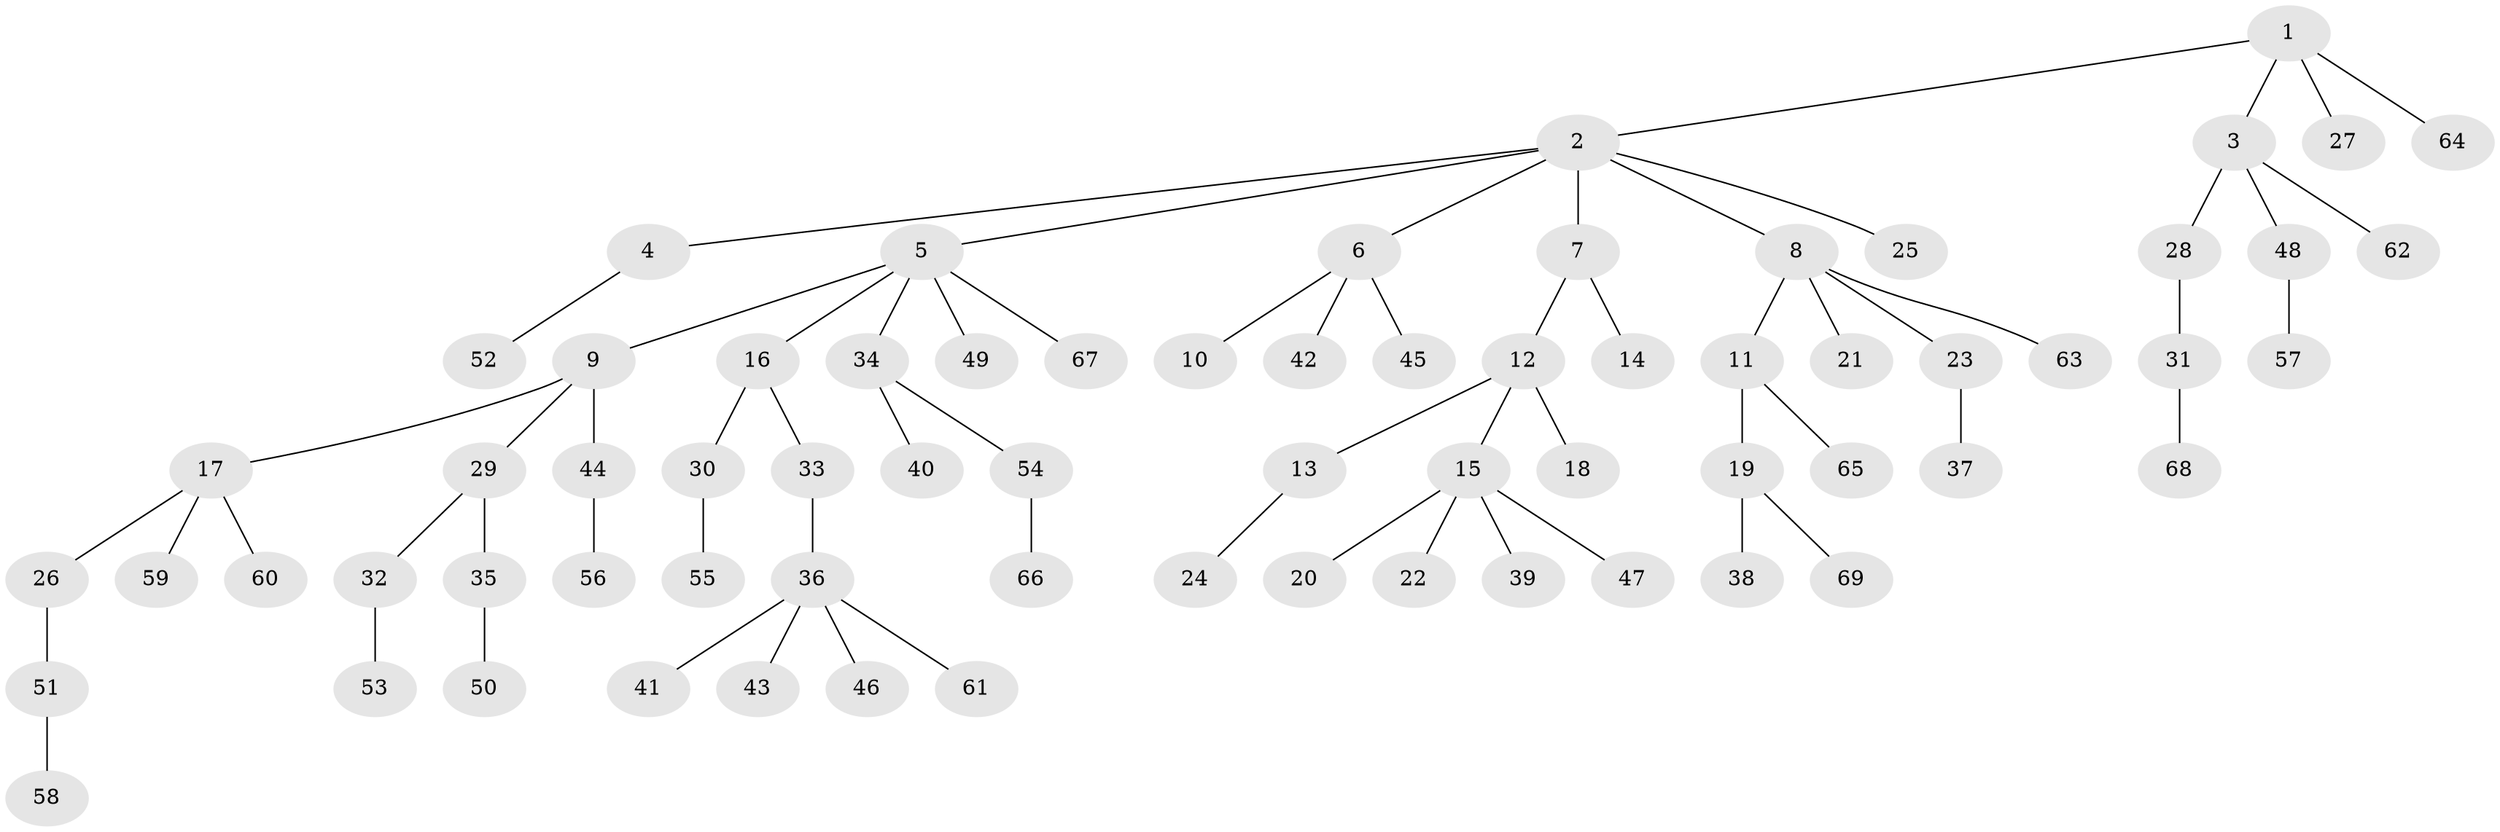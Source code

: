 // Generated by graph-tools (version 1.1) at 2025/26/03/09/25 03:26:32]
// undirected, 69 vertices, 68 edges
graph export_dot {
graph [start="1"]
  node [color=gray90,style=filled];
  1;
  2;
  3;
  4;
  5;
  6;
  7;
  8;
  9;
  10;
  11;
  12;
  13;
  14;
  15;
  16;
  17;
  18;
  19;
  20;
  21;
  22;
  23;
  24;
  25;
  26;
  27;
  28;
  29;
  30;
  31;
  32;
  33;
  34;
  35;
  36;
  37;
  38;
  39;
  40;
  41;
  42;
  43;
  44;
  45;
  46;
  47;
  48;
  49;
  50;
  51;
  52;
  53;
  54;
  55;
  56;
  57;
  58;
  59;
  60;
  61;
  62;
  63;
  64;
  65;
  66;
  67;
  68;
  69;
  1 -- 2;
  1 -- 3;
  1 -- 27;
  1 -- 64;
  2 -- 4;
  2 -- 5;
  2 -- 6;
  2 -- 7;
  2 -- 8;
  2 -- 25;
  3 -- 28;
  3 -- 48;
  3 -- 62;
  4 -- 52;
  5 -- 9;
  5 -- 16;
  5 -- 34;
  5 -- 49;
  5 -- 67;
  6 -- 10;
  6 -- 42;
  6 -- 45;
  7 -- 12;
  7 -- 14;
  8 -- 11;
  8 -- 21;
  8 -- 23;
  8 -- 63;
  9 -- 17;
  9 -- 29;
  9 -- 44;
  11 -- 19;
  11 -- 65;
  12 -- 13;
  12 -- 15;
  12 -- 18;
  13 -- 24;
  15 -- 20;
  15 -- 22;
  15 -- 39;
  15 -- 47;
  16 -- 30;
  16 -- 33;
  17 -- 26;
  17 -- 59;
  17 -- 60;
  19 -- 38;
  19 -- 69;
  23 -- 37;
  26 -- 51;
  28 -- 31;
  29 -- 32;
  29 -- 35;
  30 -- 55;
  31 -- 68;
  32 -- 53;
  33 -- 36;
  34 -- 40;
  34 -- 54;
  35 -- 50;
  36 -- 41;
  36 -- 43;
  36 -- 46;
  36 -- 61;
  44 -- 56;
  48 -- 57;
  51 -- 58;
  54 -- 66;
}
